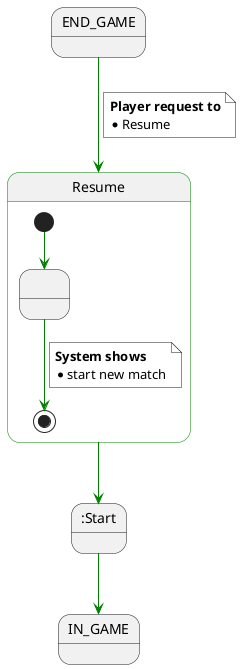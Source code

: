 @startuml

state END_GAME

state Resume ##green {
    state " " as 1

    [*] -[#green]-> 1
    1 -[#green]-> [*]
    note on link #white
        <b>System shows</b>
        * start new match
    end note

}

END_GAME -[#green]-> Resume

note on link #white
    <b>Player request to</b>
    * Resume
end note

Resume -[#green]-> :Start

:Start -[#green]-> IN_GAME